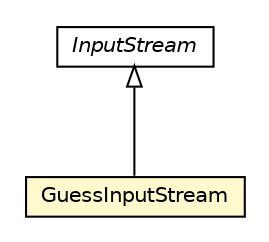 #!/usr/local/bin/dot
#
# Class diagram 
# Generated by UMLGraph version 5.1 (http://www.umlgraph.org/)
#

digraph G {
	edge [fontname="Helvetica",fontsize=10,labelfontname="Helvetica",labelfontsize=10];
	node [fontname="Helvetica",fontsize=10,shape=plaintext];
	nodesep=0.25;
	ranksep=0.5;
	// com.gc.iotools.fmt.GuessInputStream
	c981 [label=<<table title="com.gc.iotools.fmt.GuessInputStream" border="0" cellborder="1" cellspacing="0" cellpadding="2" port="p" bgcolor="lemonChiffon" href="./GuessInputStream.html">
		<tr><td><table border="0" cellspacing="0" cellpadding="1">
<tr><td align="center" balign="center"> GuessInputStream </td></tr>
		</table></td></tr>
		</table>>, fontname="Helvetica", fontcolor="black", fontsize=10.0];
	//com.gc.iotools.fmt.GuessInputStream extends java.io.InputStream
	c1017:p -> c981:p [dir=back,arrowtail=empty];
	// java.io.InputStream
	c1017 [label=<<table title="java.io.InputStream" border="0" cellborder="1" cellspacing="0" cellpadding="2" port="p" href="http://java.sun.com/javase/6/docs/api/java/io/InputStream.html">
		<tr><td><table border="0" cellspacing="0" cellpadding="1">
<tr><td align="center" balign="center"><font face="Helvetica-Oblique"> InputStream </font></td></tr>
		</table></td></tr>
		</table>>, fontname="Helvetica", fontcolor="black", fontsize=10.0];
}

